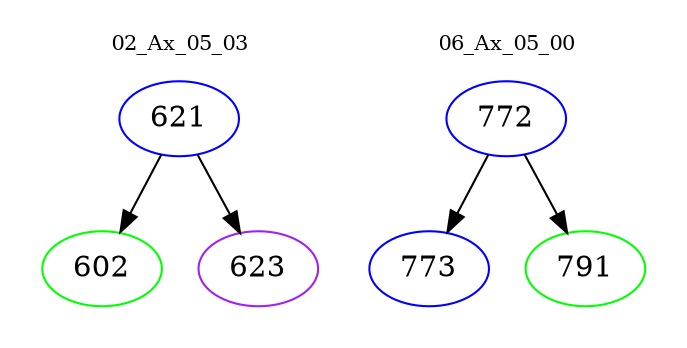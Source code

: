 digraph{
subgraph cluster_0 {
color = white
label = "02_Ax_05_03";
fontsize=10;
T0_621 [label="621", color="blue"]
T0_621 -> T0_602 [color="black"]
T0_602 [label="602", color="green"]
T0_621 -> T0_623 [color="black"]
T0_623 [label="623", color="purple"]
}
subgraph cluster_1 {
color = white
label = "06_Ax_05_00";
fontsize=10;
T1_772 [label="772", color="blue"]
T1_772 -> T1_773 [color="black"]
T1_773 [label="773", color="blue"]
T1_772 -> T1_791 [color="black"]
T1_791 [label="791", color="green"]
}
}
